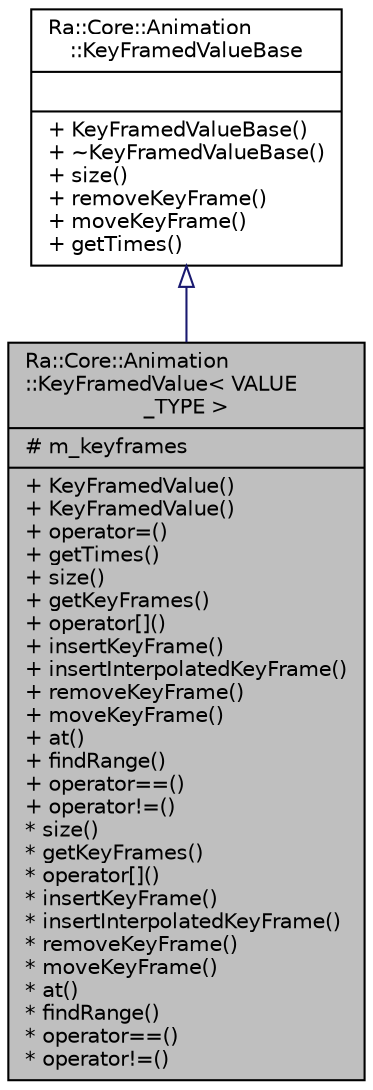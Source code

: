 digraph "Ra::Core::Animation::KeyFramedValue&lt; VALUE_TYPE &gt;"
{
 // INTERACTIVE_SVG=YES
 // LATEX_PDF_SIZE
  edge [fontname="Helvetica",fontsize="10",labelfontname="Helvetica",labelfontsize="10"];
  node [fontname="Helvetica",fontsize="10",shape=record];
  Node1 [label="{Ra::Core::Animation\l::KeyFramedValue\< VALUE\l_TYPE \>\n|# m_keyframes\l|+ KeyFramedValue()\l+ KeyFramedValue()\l+ operator=()\l+ getTimes()\l+ size()\l+ getKeyFrames()\l+ operator[]()\l+ insertKeyFrame()\l+ insertInterpolatedKeyFrame()\l+ removeKeyFrame()\l+ moveKeyFrame()\l+ at()\l+ findRange()\l+ operator==()\l+ operator!=()\l* size()\l* getKeyFrames()\l* operator[]()\l* insertKeyFrame()\l* insertInterpolatedKeyFrame()\l* removeKeyFrame()\l* moveKeyFrame()\l* at()\l* findRange()\l* operator==()\l* operator!=()\l}",height=0.2,width=0.4,color="black", fillcolor="grey75", style="filled", fontcolor="black",tooltip=" "];
  Node2 -> Node1 [dir="back",color="midnightblue",fontsize="10",style="solid",arrowtail="onormal",fontname="Helvetica"];
  Node2 [label="{Ra::Core::Animation\l::KeyFramedValueBase\n||+ KeyFramedValueBase()\l+ ~KeyFramedValueBase()\l+ size()\l+ removeKeyFrame()\l+ moveKeyFrame()\l+ getTimes()\l}",height=0.2,width=0.4,color="black", fillcolor="white", style="filled",URL="$classRa_1_1Core_1_1Animation_1_1KeyFramedValueBase.html",tooltip=" "];
}
